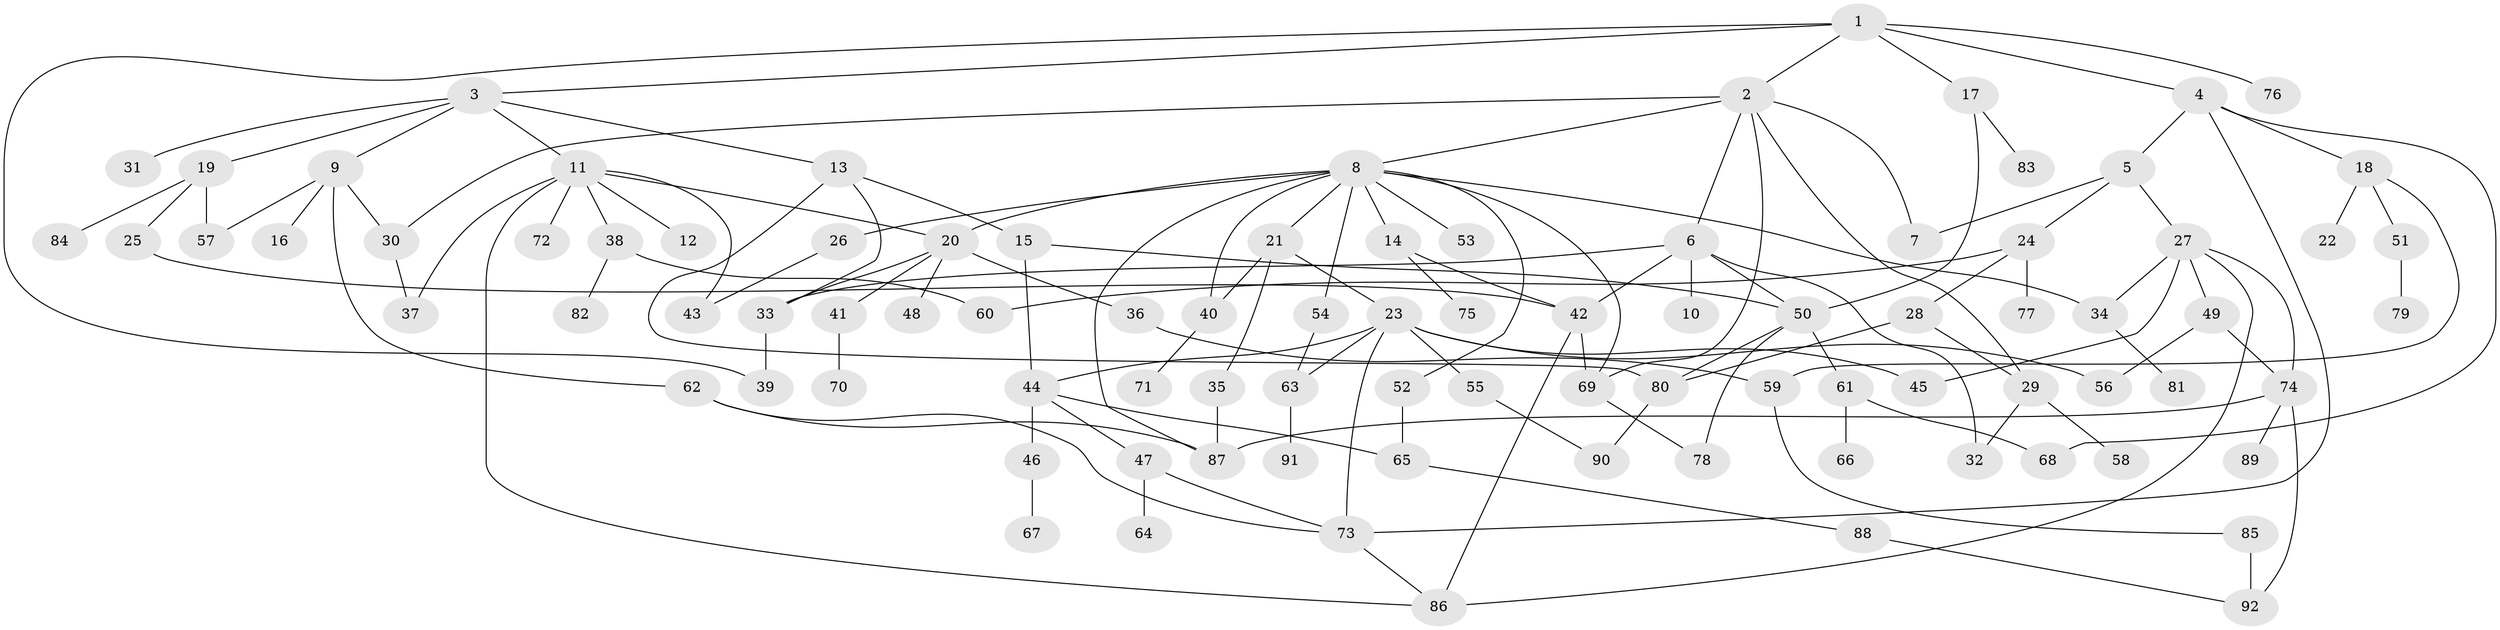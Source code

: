 // Generated by graph-tools (version 1.1) at 2025/41/03/09/25 04:41:42]
// undirected, 92 vertices, 134 edges
graph export_dot {
graph [start="1"]
  node [color=gray90,style=filled];
  1;
  2;
  3;
  4;
  5;
  6;
  7;
  8;
  9;
  10;
  11;
  12;
  13;
  14;
  15;
  16;
  17;
  18;
  19;
  20;
  21;
  22;
  23;
  24;
  25;
  26;
  27;
  28;
  29;
  30;
  31;
  32;
  33;
  34;
  35;
  36;
  37;
  38;
  39;
  40;
  41;
  42;
  43;
  44;
  45;
  46;
  47;
  48;
  49;
  50;
  51;
  52;
  53;
  54;
  55;
  56;
  57;
  58;
  59;
  60;
  61;
  62;
  63;
  64;
  65;
  66;
  67;
  68;
  69;
  70;
  71;
  72;
  73;
  74;
  75;
  76;
  77;
  78;
  79;
  80;
  81;
  82;
  83;
  84;
  85;
  86;
  87;
  88;
  89;
  90;
  91;
  92;
  1 -- 2;
  1 -- 3;
  1 -- 4;
  1 -- 17;
  1 -- 39;
  1 -- 76;
  2 -- 6;
  2 -- 7;
  2 -- 8;
  2 -- 30;
  2 -- 29;
  2 -- 69;
  3 -- 9;
  3 -- 11;
  3 -- 13;
  3 -- 19;
  3 -- 31;
  4 -- 5;
  4 -- 18;
  4 -- 73;
  4 -- 68;
  5 -- 24;
  5 -- 27;
  5 -- 7;
  6 -- 10;
  6 -- 32;
  6 -- 33;
  6 -- 42;
  6 -- 50;
  8 -- 14;
  8 -- 20;
  8 -- 21;
  8 -- 26;
  8 -- 34;
  8 -- 52;
  8 -- 53;
  8 -- 54;
  8 -- 69;
  8 -- 87;
  8 -- 40;
  9 -- 16;
  9 -- 62;
  9 -- 30;
  9 -- 57;
  11 -- 12;
  11 -- 37;
  11 -- 38;
  11 -- 43;
  11 -- 72;
  11 -- 86;
  11 -- 20;
  13 -- 15;
  13 -- 80;
  13 -- 33;
  14 -- 75;
  14 -- 42;
  15 -- 44;
  15 -- 50;
  17 -- 83;
  17 -- 50;
  18 -- 22;
  18 -- 51;
  18 -- 59;
  19 -- 25;
  19 -- 57;
  19 -- 84;
  20 -- 36;
  20 -- 41;
  20 -- 48;
  20 -- 33;
  21 -- 23;
  21 -- 35;
  21 -- 40;
  23 -- 55;
  23 -- 45;
  23 -- 56;
  23 -- 63;
  23 -- 73;
  23 -- 44;
  24 -- 28;
  24 -- 60;
  24 -- 77;
  25 -- 42;
  26 -- 43;
  27 -- 45;
  27 -- 49;
  27 -- 74;
  27 -- 34;
  27 -- 86;
  28 -- 29;
  28 -- 80;
  29 -- 58;
  29 -- 32;
  30 -- 37;
  33 -- 39;
  34 -- 81;
  35 -- 87;
  36 -- 59;
  38 -- 82;
  38 -- 60;
  40 -- 71;
  41 -- 70;
  42 -- 69;
  42 -- 86;
  44 -- 46;
  44 -- 47;
  44 -- 65;
  46 -- 67;
  47 -- 64;
  47 -- 73;
  49 -- 56;
  49 -- 74;
  50 -- 61;
  50 -- 80;
  50 -- 78;
  51 -- 79;
  52 -- 65;
  54 -- 63;
  55 -- 90;
  59 -- 85;
  61 -- 66;
  61 -- 68;
  62 -- 87;
  62 -- 73;
  63 -- 91;
  65 -- 88;
  69 -- 78;
  73 -- 86;
  74 -- 89;
  74 -- 92;
  74 -- 87;
  80 -- 90;
  85 -- 92;
  88 -- 92;
}
